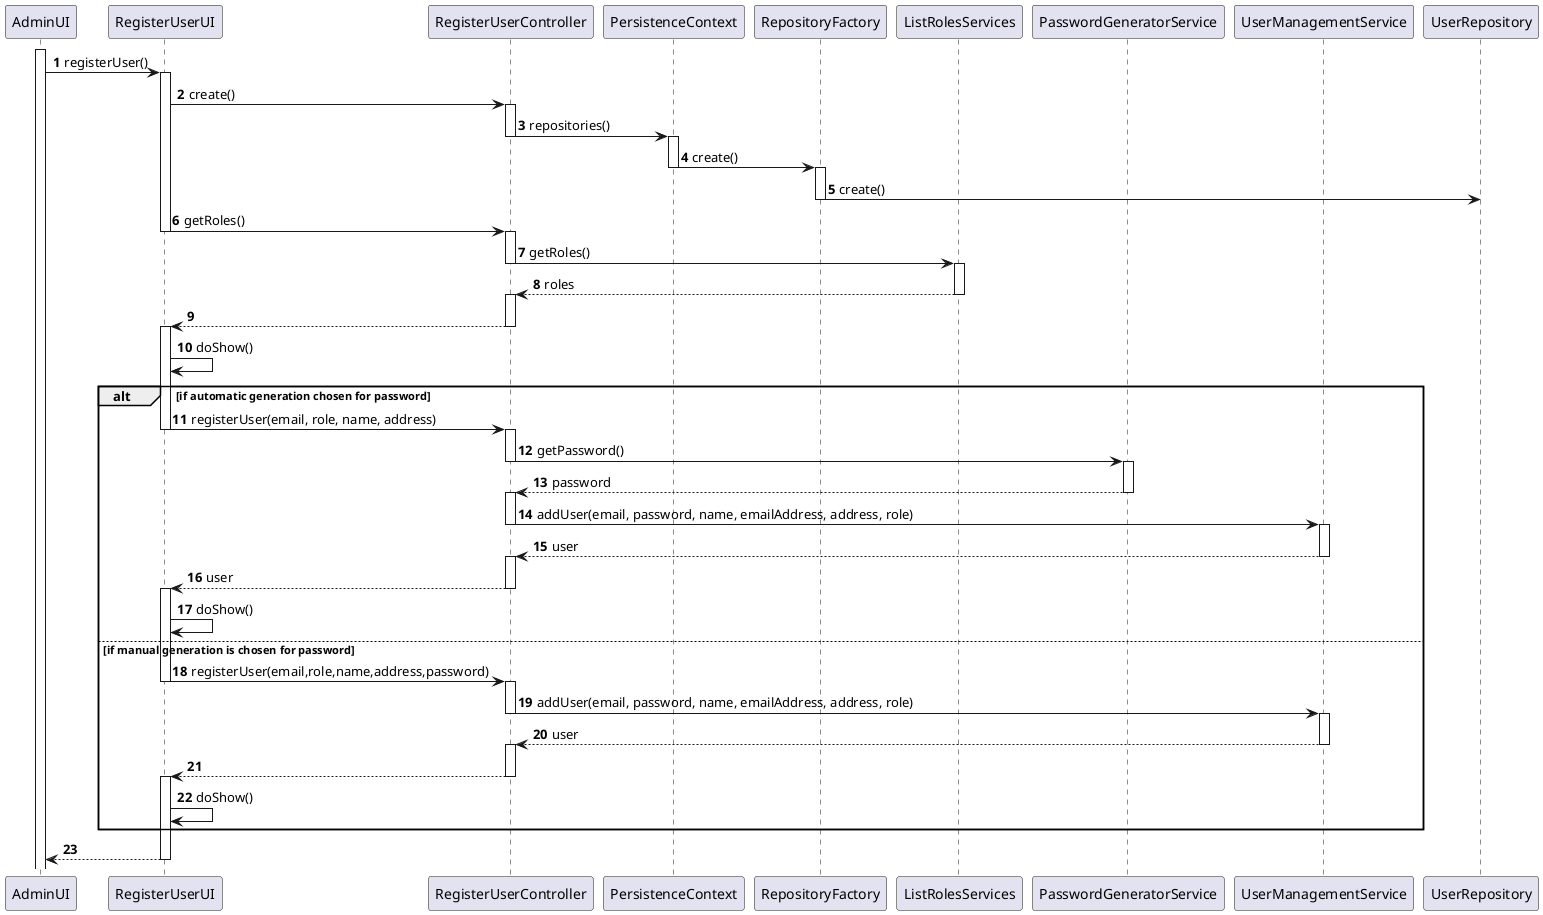 @startuml
'https://plantuml.com/sequence-diagram

autonumber

participant AdminUI
participant RegisterUserUI
participant RegisterUserController
participant PersistenceContext
participant RepositoryFactory
participant ListRolesServices
participant PasswordGeneratorService
participant UserManagementService
participant UserRepository


activate AdminUI
AdminUI -> RegisterUserUI : registerUser()
activate RegisterUserUI
RegisterUserUI -> RegisterUserController : create()
activate RegisterUserController
RegisterUserController -> PersistenceContext : repositories()
deactivate RegisterUserController
activate PersistenceContext
PersistenceContext -> RepositoryFactory : create()
deactivate PersistenceContext
activate RepositoryFactory
RepositoryFactory -> UserRepository : create()
deactivate RepositoryFactory
RegisterUserUI -> RegisterUserController : getRoles()
deactivate RegisterUserUI
activate RegisterUserController
RegisterUserController -> ListRolesServices : getRoles()
deactivate RegisterUserController
activate ListRolesServices
ListRolesServices --> RegisterUserController : roles
deactivate ListRolesServices
activate RegisterUserController
RegisterUserController --> RegisterUserUI
deactivate RegisterUserController
activate RegisterUserUI
RegisterUserUI -> RegisterUserUI : doShow()

alt if automatic generation chosen for password


RegisterUserUI -> RegisterUserController : registerUser(email, role, name, address)
deactivate RegisterUserUI
activate RegisterUserController
RegisterUserController -> PasswordGeneratorService : getPassword()
deactivate RegisterUserController
activate PasswordGeneratorService
PasswordGeneratorService --> RegisterUserController : password
deactivate PasswordGeneratorService
activate RegisterUserController
RegisterUserController -> UserManagementService : addUser(email, password, name, emailAddress, address, role)
deactivate RegisterUserController
activate UserManagementService
UserManagementService --> RegisterUserController : user
deactivate UserManagementService
activate RegisterUserController
RegisterUserController --> RegisterUserUI : user
deactivate RegisterUserController
activate RegisterUserUI
RegisterUserUI  -> RegisterUserUI : doShow()

else if manual generation is chosen for password
RegisterUserUI -> RegisterUserController : registerUser(email,role,name,address,password)
deactivate RegisterUserUI
activate RegisterUserController
RegisterUserController -> UserManagementService : addUser(email, password, name, emailAddress, address, role)
deactivate RegisterUserController
activate UserManagementService
UserManagementService --> RegisterUserController : user
deactivate UserManagementService
activate RegisterUserController
RegisterUserController --> RegisterUserUI
deactivate RegisterUserController
activate RegisterUserUI
RegisterUserUI -> RegisterUserUI : doShow()
end alt
RegisterUserUI --> AdminUI
deactivate RegisterUserUI
@enduml